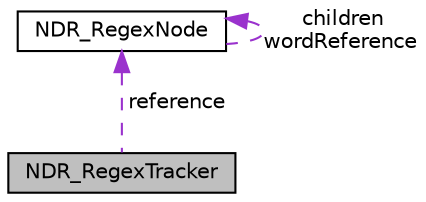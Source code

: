 digraph "NDR_RegexTracker"
{
 // LATEX_PDF_SIZE
  edge [fontname="Helvetica",fontsize="10",labelfontname="Helvetica",labelfontsize="10"];
  node [fontname="Helvetica",fontsize="10",shape=record];
  Node1 [label="NDR_RegexTracker",height=0.2,width=0.4,color="black", fillcolor="grey75", style="filled", fontcolor="black",tooltip=" "];
  Node2 -> Node1 [dir="back",color="darkorchid3",fontsize="10",style="dashed",label=" reference" ,fontname="Helvetica"];
  Node2 [label="NDR_RegexNode",height=0.2,width=0.4,color="black", fillcolor="white", style="filled",URL="$structNDR__RegexNode.html",tooltip="The regex node struct acts as the nodes within the regex graphs used for regular expression compariso..."];
  Node2 -> Node2 [dir="back",color="darkorchid3",fontsize="10",style="dashed",label=" children\nwordReference" ,fontname="Helvetica"];
}
